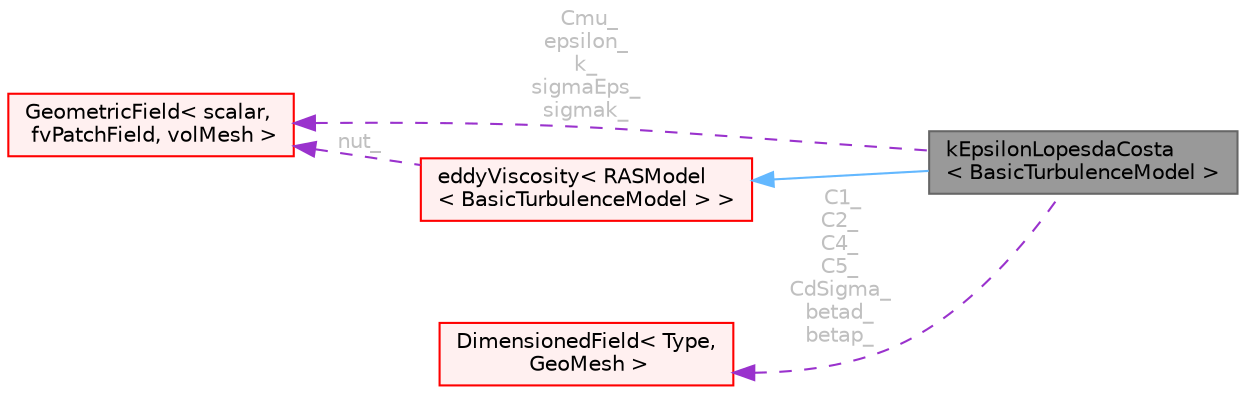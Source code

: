 digraph "kEpsilonLopesdaCosta&lt; BasicTurbulenceModel &gt;"
{
 // LATEX_PDF_SIZE
  bgcolor="transparent";
  edge [fontname=Helvetica,fontsize=10,labelfontname=Helvetica,labelfontsize=10];
  node [fontname=Helvetica,fontsize=10,shape=box,height=0.2,width=0.4];
  rankdir="LR";
  Node1 [id="Node000001",label="kEpsilonLopesdaCosta\l\< BasicTurbulenceModel \>",height=0.2,width=0.4,color="gray40", fillcolor="grey60", style="filled", fontcolor="black",tooltip="Variant of the standard k-epsilon turbulence model with additional source terms to handle the changes..."];
  Node2 -> Node1 [id="edge1_Node000001_Node000002",dir="back",color="steelblue1",style="solid",tooltip=" "];
  Node2 [id="Node000002",label="eddyViscosity\< RASModel\l\< BasicTurbulenceModel \> \>",height=0.2,width=0.4,color="red", fillcolor="#FFF0F0", style="filled",URL="$classFoam_1_1eddyViscosity.html",tooltip=" "];
  Node5 -> Node2 [id="edge2_Node000002_Node000005",dir="back",color="darkorchid3",style="dashed",tooltip=" ",label=" nut_",fontcolor="grey" ];
  Node5 [id="Node000005",label="GeometricField\< scalar,\l fvPatchField, volMesh \>",height=0.2,width=0.4,color="red", fillcolor="#FFF0F0", style="filled",URL="$classFoam_1_1GeometricField.html",tooltip=" "];
  Node5 -> Node1 [id="edge3_Node000001_Node000005",dir="back",color="darkorchid3",style="dashed",tooltip=" ",label=" Cmu_\nepsilon_\nk_\nsigmaEps_\nsigmak_",fontcolor="grey" ];
  Node23 -> Node1 [id="edge4_Node000001_Node000023",dir="back",color="darkorchid3",style="dashed",tooltip=" ",label=" C1_\nC2_\nC4_\nC5_\nCdSigma_\nbetad_\nbetap_",fontcolor="grey" ];
  Node23 [id="Node000023",label="DimensionedField\< Type,\l GeoMesh \>",height=0.2,width=0.4,color="red", fillcolor="#FFF0F0", style="filled",URL="$classFoam_1_1DimensionedField.html",tooltip="Field with dimensions and associated with geometry type GeoMesh which is used to size the field and a..."];
}
